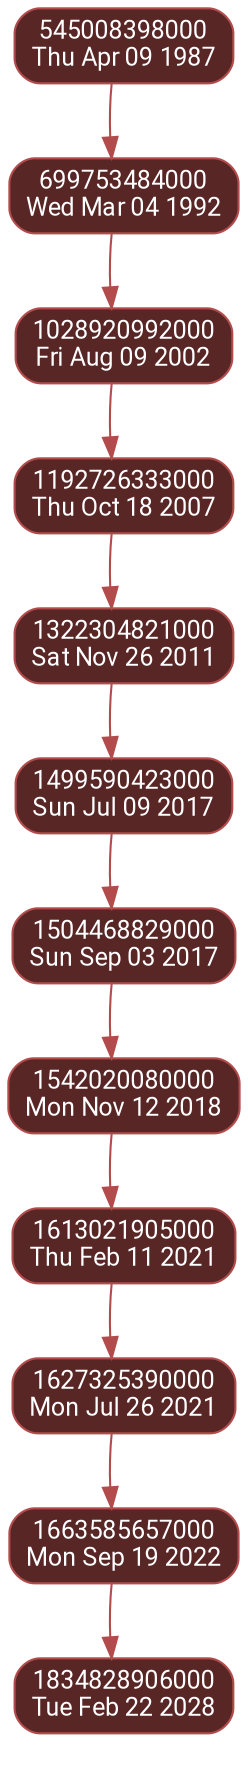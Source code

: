 digraph timeline {
    node [fontname="Segoe UI,Roboto,Oxygen-Sans,Ubuntu,Cantarell,Helvetica Neue,sans-serif"; fontsize="12";];
    edge [fontname="Segoe UI,Roboto,Oxygen-Sans,Ubuntu,Cantarell,Helvetica Neue,sans-serif"; fontsize="12";];
    bgcolor="transparent";
    comment=" ";
    fontname="Segoe UI,Roboto,Oxygen-Sans,Ubuntu,Cantarell,Helvetica Neue,sans-serif";
    fontsize="12";
    label=" ";
    rankdir="TD";
    ranksep="0.5";
    tooltip=" ";
    1 [class="td408927559ee23e3"; color="#B24C4CFF"; fillcolor="#592626FF"; fontcolor="#FFFFFFFF"; id="Z1987-04-09-0"; label=<545008398000<BR ALIGN="CENTER"/>Thu Apr 09 1987>; penwidth="1"; shape="box"; style="solid,rounded,filled"; tooltip="-23h -13m -18s since Thu Apr 09 1987\n38y 77d ago"; ts="544924800000";];
    2 [class="td408927559ee23e3"; color="#B24C4CFF"; fillcolor="#592626FF"; fontcolor="#FFFFFFFF"; id="Z1992-03-04-0"; label=<699753484000<BR ALIGN="CENTER"/>Wed Mar 04 1992>; penwidth="1"; shape="box"; style="solid,rounded,filled"; tooltip="4y 330d 46m 42s since Thu Apr 09 1987\n33y 111d ago"; ts="699667200000";];
    3 [class="td408927559ee23e3"; color="#B24C4CFF"; fillcolor="#592626FF"; fontcolor="#FFFFFFFF"; id="Z2002-08-09-0"; label=<1028920992000<BR ALIGN="CENTER"/>Fri Aug 09 2002>; penwidth="1"; shape="box"; style="solid,rounded,filled"; tooltip="15y 125d 46m 42s since Thu Apr 09 1987\n22y 316d ago"; ts="1028851200000";];
    4 [class="td408927559ee23e3"; color="#B24C4CFF"; fillcolor="#592626FF"; fontcolor="#FFFFFFFF"; id="Z2007-10-18-0"; label=<1192726333000<BR ALIGN="CENTER"/>Thu Oct 18 2007>; penwidth="1"; shape="box"; style="solid,rounded,filled"; tooltip="20y 196d 46m 42s since Thu Apr 09 1987\n17y 245d ago"; ts="1192665600000";];
    5 [class="td408927559ee23e3"; color="#B24C4CFF"; fillcolor="#592626FF"; fontcolor="#FFFFFFFF"; id="Z2011-11-26-0"; label=<1322304821000<BR ALIGN="CENTER"/>Sat Nov 26 2011>; penwidth="1"; shape="box"; style="solid,rounded,filled"; tooltip="24y 236d 46m 42s since Thu Apr 09 1987\n13y 205d ago"; ts="1322265600000";];
    6 [class="td408927559ee23e3"; color="#B24C4CFF"; fillcolor="#592626FF"; fontcolor="#FFFFFFFF"; id="Z2017-07-09-0"; label=<1499590423000<BR ALIGN="CENTER"/>Sun Jul 09 2017>; penwidth="1"; shape="box"; style="solid,rounded,filled"; tooltip="30y 98d 46m 42s since Thu Apr 09 1987\n7y 343d ago"; ts="1499558400000";];
    7 [class="td408927559ee23e3"; color="#B24C4CFF"; fillcolor="#592626FF"; fontcolor="#FFFFFFFF"; id="Z2017-09-03-0"; label=<1504468829000<BR ALIGN="CENTER"/>Sun Sep 03 2017>; penwidth="1"; shape="box"; style="solid,rounded,filled"; tooltip="30y 154d 46m 42s since Thu Apr 09 1987\n7y 287d ago"; ts="1504396800000";];
    8 [class="td408927559ee23e3"; color="#B24C4CFF"; fillcolor="#592626FF"; fontcolor="#FFFFFFFF"; id="Z2018-11-12-0"; label=<1542020080000<BR ALIGN="CENTER"/>Mon Nov 12 2018>; penwidth="1"; shape="box"; style="solid,rounded,filled"; tooltip="31y 224d 46m 42s since Thu Apr 09 1987\n6y 217d ago"; ts="1541980800000";];
    9 [class="td408927559ee23e3"; color="#B24C4CFF"; fillcolor="#592626FF"; fontcolor="#FFFFFFFF"; id="Z2021-02-11-0"; label=<1613021905000<BR ALIGN="CENTER"/>Thu Feb 11 2021>; penwidth="1"; shape="box"; style="solid,rounded,filled"; tooltip="33y 316d 46m 42s since Thu Apr 09 1987\n4y 125d ago"; ts="1613001600000";];
    10 [class="td408927559ee23e3"; color="#B24C4CFF"; fillcolor="#592626FF"; fontcolor="#FFFFFFFF"; id="Z2021-07-26-0"; label=<1627325390000<BR ALIGN="CENTER"/>Mon Jul 26 2021>; penwidth="1"; shape="box"; style="solid,rounded,filled"; tooltip="34y 116d 46m 42s since Thu Apr 09 1987\n3y 325d ago"; ts="1627257600000";];
    11 [class="td408927559ee23e3"; color="#B24C4CFF"; fillcolor="#592626FF"; fontcolor="#FFFFFFFF"; id="Z2022-09-19-0"; label=<1663585657000<BR ALIGN="CENTER"/>Mon Sep 19 2022>; penwidth="1"; shape="box"; style="solid,rounded,filled"; tooltip="35y 171d 46m 42s since Thu Apr 09 1987\n2y 270d ago"; ts="1663545600000";];
    12 [class="td408927559ee23e3"; color="#B24C4CFF"; fillcolor="#592626FF"; fontcolor="#FFFFFFFF"; id="Z2028-02-22-0"; label=<1834828906000<BR ALIGN="CENTER"/>Tue Feb 22 2028>; penwidth="1"; shape="box"; style="solid,rounded,filled"; tooltip="40y 328d 46m 42s since Thu Apr 09 1987\n-2y -252d ago"; ts="1834790400000";];
    1 -> 2 [color="#B24C4CFF"; penwidth="1"; samehead="document"; sametail="document"; style="solid"; tooltip="4y 331d passed";];
    2 -> 3 [color="#B24C4CFF"; penwidth="1"; samehead="document"; sametail="document"; style="solid"; tooltip="10y 160d passed";];
    3 -> 4 [color="#B24C4CFF"; penwidth="1"; samehead="document"; sametail="document"; style="solid"; tooltip="5y 71d passed";];
    4 -> 5 [color="#B24C4CFF"; penwidth="1"; samehead="document"; sametail="document"; style="solid"; tooltip="4y 40d passed";];
    5 -> 6 [color="#B24C4CFF"; penwidth="1"; samehead="document"; sametail="document"; style="solid"; tooltip="5y 227d passed";];
    6 -> 7 [color="#B24C4CFF"; penwidth="1"; samehead="document"; sametail="document"; style="solid"; tooltip="56d passed";];
    7 -> 8 [color="#B24C4CFF"; penwidth="1"; samehead="document"; sametail="document"; style="solid"; tooltip="1y 70d passed";];
    8 -> 9 [color="#B24C4CFF"; penwidth="1"; samehead="document"; sametail="document"; style="solid"; tooltip="2y 92d passed";];
    9 -> 10 [color="#B24C4CFF"; penwidth="1"; samehead="document"; sametail="document"; style="solid"; tooltip="165d passed";];
    10 -> 11 [color="#B24C4CFF"; penwidth="1"; samehead="document"; sametail="document"; style="solid"; tooltip="1y 55d passed";];
    11 -> 12 [color="#B24C4CFF"; penwidth="1"; samehead="document"; sametail="document"; style="solid"; tooltip="5y 157d passed";];
    1 -> 2 [style="invis";];
    2 -> 3 [style="invis";];
    3 -> 4 [style="invis";];
    4 -> 5 [style="invis";];
    5 -> 6 [style="invis";];
    6 -> 7 [style="invis";];
    7 -> 8 [style="invis";];
    8 -> 9 [style="invis";];
    9 -> 10 [style="invis";];
    10 -> 11 [style="invis";];
    11 -> 12 [style="invis";];
}